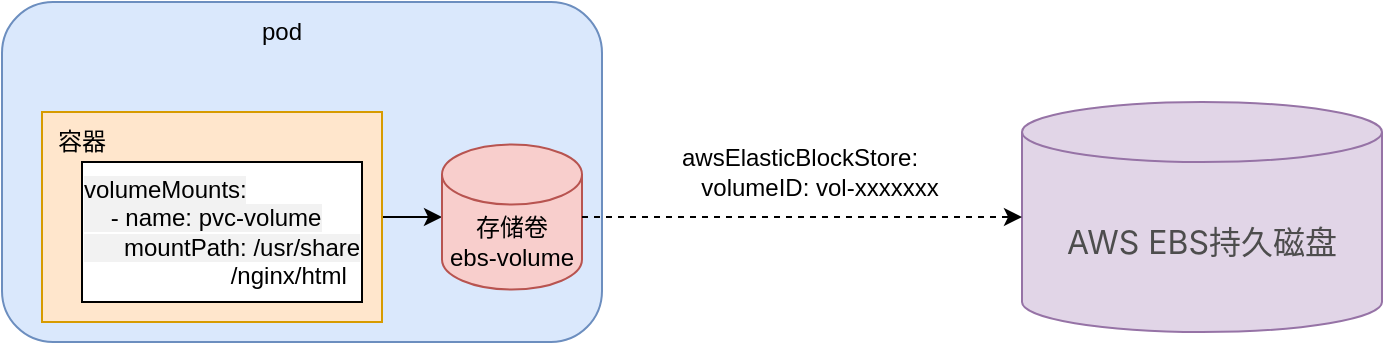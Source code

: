 <mxfile version="26.2.14">
  <diagram name="第 1 页" id="hzgeKIVSQyJ2sHq0_jEK">
    <mxGraphModel dx="1018" dy="689" grid="1" gridSize="10" guides="1" tooltips="1" connect="1" arrows="1" fold="1" page="1" pageScale="1" pageWidth="827" pageHeight="1169" math="0" shadow="0">
      <root>
        <mxCell id="0" />
        <mxCell id="1" parent="0" />
        <mxCell id="7dZvwmrXYKT28rzgf9l6-1" value="" style="rounded=1;whiteSpace=wrap;html=1;fillColor=#dae8fc;strokeColor=#6c8ebf;" vertex="1" parent="1">
          <mxGeometry x="80" y="170" width="300" height="170" as="geometry" />
        </mxCell>
        <mxCell id="7dZvwmrXYKT28rzgf9l6-9" style="edgeStyle=orthogonalEdgeStyle;rounded=0;orthogonalLoop=1;jettySize=auto;html=1;" edge="1" parent="1" source="7dZvwmrXYKT28rzgf9l6-2" target="7dZvwmrXYKT28rzgf9l6-7">
          <mxGeometry relative="1" as="geometry" />
        </mxCell>
        <mxCell id="7dZvwmrXYKT28rzgf9l6-2" value="" style="rounded=0;whiteSpace=wrap;html=1;fillColor=#ffe6cc;strokeColor=#d79b00;" vertex="1" parent="1">
          <mxGeometry x="100" y="225" width="170" height="105" as="geometry" />
        </mxCell>
        <mxCell id="7dZvwmrXYKT28rzgf9l6-3" value="" style="rounded=0;whiteSpace=wrap;html=1;" vertex="1" parent="1">
          <mxGeometry x="120" y="250" width="140" height="70" as="geometry" />
        </mxCell>
        <mxCell id="7dZvwmrXYKT28rzgf9l6-4" value="容器" style="text;html=1;align=center;verticalAlign=middle;whiteSpace=wrap;rounded=0;" vertex="1" parent="1">
          <mxGeometry x="90" y="225" width="60" height="30" as="geometry" />
        </mxCell>
        <mxCell id="7dZvwmrXYKT28rzgf9l6-5" value="pod" style="text;html=1;align=center;verticalAlign=middle;whiteSpace=wrap;rounded=0;" vertex="1" parent="1">
          <mxGeometry x="190" y="170" width="60" height="30" as="geometry" />
        </mxCell>
        <mxCell id="7dZvwmrXYKT28rzgf9l6-6" value="&lt;span style=&quot;background-color: light-dark(#ffffff, var(--ge-dark-color, #121212));&quot;&gt;&lt;span style=&quot;font-variant-ligatures: no-common-ligatures; white-space: pre; background-color: rgba(0, 0, 0, 0.05);&quot;&gt;volumeMounts:&lt;/span&gt;&lt;br style=&quot;font-variant-ligatures: no-common-ligatures; white-space: pre; background-color: rgba(0, 0, 0, 0.05);&quot;&gt;&lt;span style=&quot;font-variant-ligatures: no-common-ligatures; white-space: pre; background-color: rgba(0, 0, 0, 0.05);&quot;&gt;    - name: pvc-volume&lt;/span&gt;&lt;br style=&quot;font-variant-ligatures: no-common-ligatures; white-space: pre; background-color: rgba(0, 0, 0, 0.05);&quot;&gt;&lt;span style=&quot;font-variant-ligatures: no-common-ligatures; white-space: pre; background-color: rgba(0, 0, 0, 0.05);&quot;&gt;      mountPath: /usr/share&lt;/span&gt;&lt;/span&gt;&lt;div&gt;&lt;span style=&quot;font-variant-ligatures: no-common-ligatures; white-space: pre; background-color: light-dark(#ffffff, var(--ge-dark-color, #121212));&quot;&gt;                      /nginx/html&lt;/span&gt;&lt;/div&gt;" style="text;html=1;align=left;verticalAlign=middle;whiteSpace=wrap;rounded=0;" vertex="1" parent="1">
          <mxGeometry x="119" y="255" width="150" height="60" as="geometry" />
        </mxCell>
        <mxCell id="7dZvwmrXYKT28rzgf9l6-7" value="存储卷&lt;div&gt;&lt;span style=&quot;font-variant-ligatures: no-common-ligatures; text-align: start; white-space: pre;&quot;&gt;&lt;font style=&quot;&quot;&gt;ebs-volume&lt;/font&gt;&lt;/span&gt;&lt;/div&gt;" style="shape=cylinder3;whiteSpace=wrap;html=1;boundedLbl=1;backgroundOutline=1;size=15;fillColor=#f8cecc;strokeColor=#b85450;" vertex="1" parent="1">
          <mxGeometry x="300" y="241.25" width="70" height="72.5" as="geometry" />
        </mxCell>
        <mxCell id="7dZvwmrXYKT28rzgf9l6-10" value="&lt;span style=&quot;color: rgb(77, 77, 77); font-family: -apple-system, &amp;quot;SF UI Text&amp;quot;, Arial, &amp;quot;PingFang SC&amp;quot;, &amp;quot;Hiragino Sans GB&amp;quot;, &amp;quot;Microsoft YaHei&amp;quot;, &amp;quot;WenQuanYi Micro Hei&amp;quot;, sans-serif; font-size: 16px; font-variant-ligatures: no-common-ligatures; text-align: start;&quot;&gt;AWS EBS持久磁盘&lt;/span&gt;" style="shape=cylinder3;whiteSpace=wrap;html=1;boundedLbl=1;backgroundOutline=1;size=15;fillColor=#e1d5e7;strokeColor=#9673a6;" vertex="1" parent="1">
          <mxGeometry x="590" y="220" width="180" height="115" as="geometry" />
        </mxCell>
        <mxCell id="7dZvwmrXYKT28rzgf9l6-11" style="edgeStyle=orthogonalEdgeStyle;rounded=0;orthogonalLoop=1;jettySize=auto;html=1;entryX=0;entryY=0.5;entryDx=0;entryDy=0;entryPerimeter=0;dashed=1;" edge="1" parent="1" source="7dZvwmrXYKT28rzgf9l6-7" target="7dZvwmrXYKT28rzgf9l6-10">
          <mxGeometry relative="1" as="geometry" />
        </mxCell>
        <mxCell id="7dZvwmrXYKT28rzgf9l6-12" value="&lt;span style=&quot;font-variant-ligatures: no-common-ligatures; text-align: start; white-space: pre; background-color: rgb(255, 255, 255);&quot;&gt;&lt;font face=&quot;Helvetica&quot; style=&quot;&quot;&gt;awsElasticBlockStore:&lt;br&gt;      volumeID: vol-xxxxxxx&lt;/font&gt;&lt;/span&gt;" style="text;html=1;align=center;verticalAlign=middle;whiteSpace=wrap;rounded=0;" vertex="1" parent="1">
          <mxGeometry x="413.5" y="240" width="130" height="30" as="geometry" />
        </mxCell>
      </root>
    </mxGraphModel>
  </diagram>
</mxfile>
